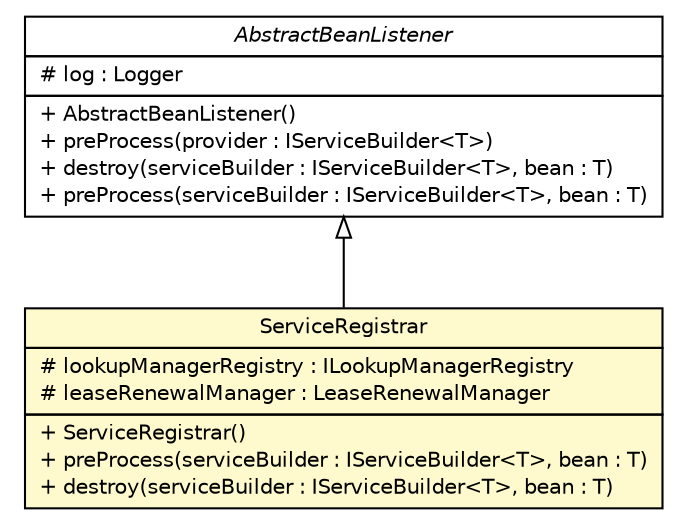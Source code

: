 #!/usr/local/bin/dot
#
# Class diagram 
# Generated by UMLGraph version R5_6 (http://www.umlgraph.org/)
#

digraph G {
	edge [fontname="Helvetica",fontsize=10,labelfontname="Helvetica",labelfontsize=10];
	node [fontname="Helvetica",fontsize=10,shape=plaintext];
	nodesep=0.25;
	ranksep=0.5;
	// sorcer.config.AbstractBeanListener
	c515825 [label=<<table title="sorcer.config.AbstractBeanListener" border="0" cellborder="1" cellspacing="0" cellpadding="2" port="p" href="../../config/AbstractBeanListener.html">
		<tr><td><table border="0" cellspacing="0" cellpadding="1">
<tr><td align="center" balign="center"><font face="Helvetica-Oblique"> AbstractBeanListener </font></td></tr>
		</table></td></tr>
		<tr><td><table border="0" cellspacing="0" cellpadding="1">
<tr><td align="left" balign="left"> # log : Logger </td></tr>
		</table></td></tr>
		<tr><td><table border="0" cellspacing="0" cellpadding="1">
<tr><td align="left" balign="left"> + AbstractBeanListener() </td></tr>
<tr><td align="left" balign="left"> + preProcess(provider : IServiceBuilder&lt;T&gt;) </td></tr>
<tr><td align="left" balign="left"> + destroy(serviceBuilder : IServiceBuilder&lt;T&gt;, bean : T) </td></tr>
<tr><td align="left" balign="left"> + preProcess(serviceBuilder : IServiceBuilder&lt;T&gt;, bean : T) </td></tr>
		</table></td></tr>
		</table>>, URL="../../config/AbstractBeanListener.html", fontname="Helvetica", fontcolor="black", fontsize=10.0];
	// sorcer.core.service.ServiceRegistrar
	c515831 [label=<<table title="sorcer.core.service.ServiceRegistrar" border="0" cellborder="1" cellspacing="0" cellpadding="2" port="p" bgcolor="lemonChiffon" href="./ServiceRegistrar.html">
		<tr><td><table border="0" cellspacing="0" cellpadding="1">
<tr><td align="center" balign="center"> ServiceRegistrar </td></tr>
		</table></td></tr>
		<tr><td><table border="0" cellspacing="0" cellpadding="1">
<tr><td align="left" balign="left"> # lookupManagerRegistry : ILookupManagerRegistry </td></tr>
<tr><td align="left" balign="left"> # leaseRenewalManager : LeaseRenewalManager </td></tr>
		</table></td></tr>
		<tr><td><table border="0" cellspacing="0" cellpadding="1">
<tr><td align="left" balign="left"> + ServiceRegistrar() </td></tr>
<tr><td align="left" balign="left"> + preProcess(serviceBuilder : IServiceBuilder&lt;T&gt;, bean : T) </td></tr>
<tr><td align="left" balign="left"> + destroy(serviceBuilder : IServiceBuilder&lt;T&gt;, bean : T) </td></tr>
		</table></td></tr>
		</table>>, URL="./ServiceRegistrar.html", fontname="Helvetica", fontcolor="black", fontsize=10.0];
	//sorcer.core.service.ServiceRegistrar extends sorcer.config.AbstractBeanListener
	c515825:p -> c515831:p [dir=back,arrowtail=empty];
}

